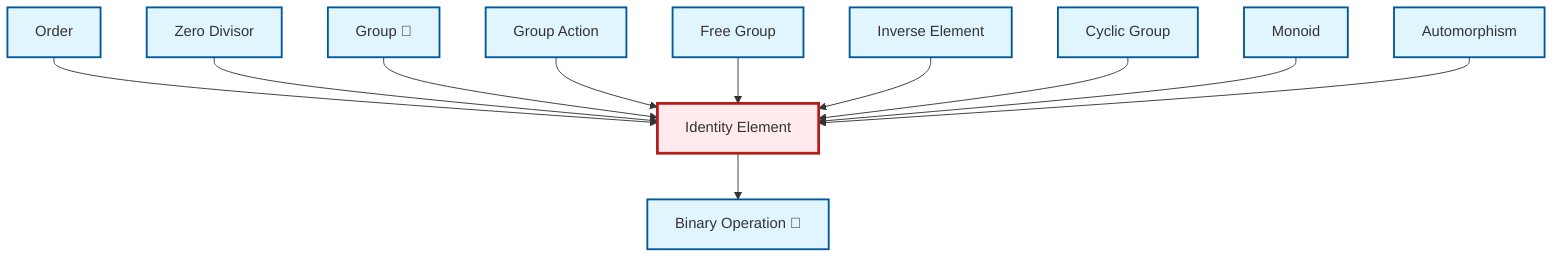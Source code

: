 graph TD
    classDef definition fill:#e1f5fe,stroke:#01579b,stroke-width:2px
    classDef theorem fill:#f3e5f5,stroke:#4a148c,stroke-width:2px
    classDef axiom fill:#fff3e0,stroke:#e65100,stroke-width:2px
    classDef example fill:#e8f5e9,stroke:#1b5e20,stroke-width:2px
    classDef current fill:#ffebee,stroke:#b71c1c,stroke-width:3px
    def-group["Group 📝"]:::definition
    def-order["Order"]:::definition
    def-inverse-element["Inverse Element"]:::definition
    def-group-action["Group Action"]:::definition
    def-monoid["Monoid"]:::definition
    def-automorphism["Automorphism"]:::definition
    def-cyclic-group["Cyclic Group"]:::definition
    def-zero-divisor["Zero Divisor"]:::definition
    def-identity-element["Identity Element"]:::definition
    def-free-group["Free Group"]:::definition
    def-binary-operation["Binary Operation 📝"]:::definition
    def-order --> def-identity-element
    def-zero-divisor --> def-identity-element
    def-group --> def-identity-element
    def-group-action --> def-identity-element
    def-free-group --> def-identity-element
    def-inverse-element --> def-identity-element
    def-cyclic-group --> def-identity-element
    def-identity-element --> def-binary-operation
    def-monoid --> def-identity-element
    def-automorphism --> def-identity-element
    class def-identity-element current